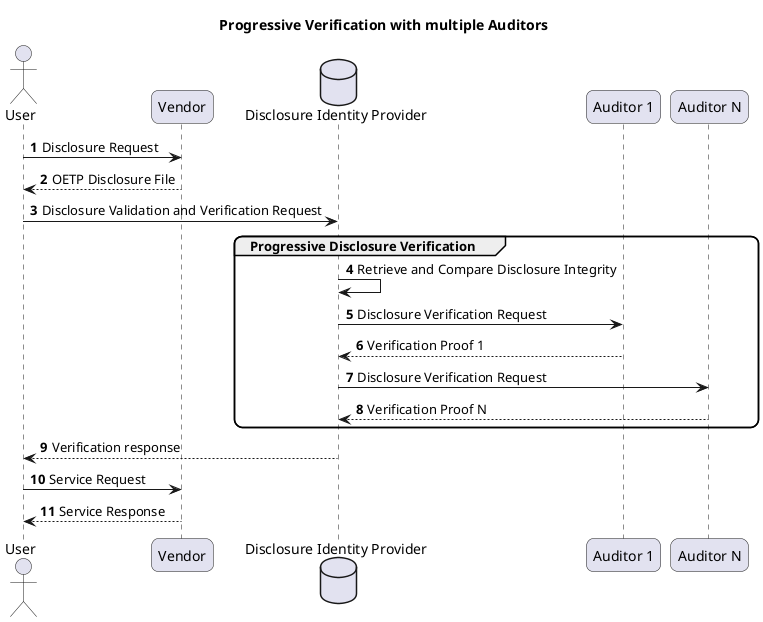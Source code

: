 @startuml

title Progressive Verification with multiple Auditors

skinparam roundCorner 15
autonumber
actor User
User -> Vendor: Disclosure Request
User <-- Vendor: OETP Disclosure File

database "Disclosure Identity Provider" as ID

User -> ID: Disclosure Validation and Verification Request

group Progressive Disclosure Verification
    ID -> ID: Retrieve and Compare Disclosure Integrity
    ID -> "Auditor 1": Disclosure Verification Request
    ID <-- "Auditor 1": Verification Proof 1
    ID -> "Auditor N": Disclosure Verification Request
    ID <-- "Auditor N": Verification Proof N
end

User <-- ID: Verification response

User -> Vendor: Service Request
User <-- Vendor: Service Response
@enduml